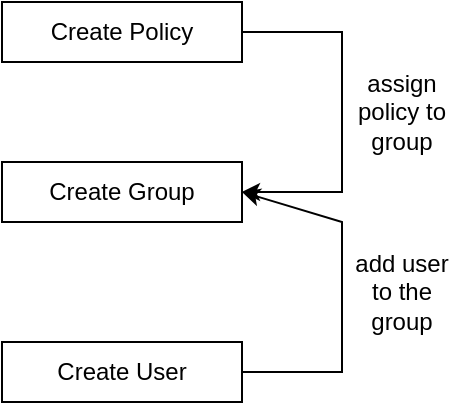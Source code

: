 <mxfile version="23.1.1" type="github">
  <diagram name="Page-1" id="t-tpg8Ew0c0VZeAWfQLl">
    <mxGraphModel dx="1050" dy="557" grid="1" gridSize="10" guides="1" tooltips="1" connect="1" arrows="1" fold="1" page="1" pageScale="1" pageWidth="850" pageHeight="1100" math="0" shadow="0">
      <root>
        <mxCell id="0" />
        <mxCell id="1" parent="0" />
        <mxCell id="zbgBNPnRuRSucxWxKwmY-1" value="Create Policy" style="rounded=0;whiteSpace=wrap;html=1;" vertex="1" parent="1">
          <mxGeometry x="50" y="40" width="120" height="30" as="geometry" />
        </mxCell>
        <mxCell id="zbgBNPnRuRSucxWxKwmY-2" value="Create Group" style="rounded=0;whiteSpace=wrap;html=1;" vertex="1" parent="1">
          <mxGeometry x="50" y="120" width="120" height="30" as="geometry" />
        </mxCell>
        <mxCell id="zbgBNPnRuRSucxWxKwmY-3" value="" style="endArrow=classic;html=1;rounded=0;exitX=1;exitY=0.5;exitDx=0;exitDy=0;entryX=1;entryY=0.5;entryDx=0;entryDy=0;" edge="1" parent="1" source="zbgBNPnRuRSucxWxKwmY-1" target="zbgBNPnRuRSucxWxKwmY-2">
          <mxGeometry width="50" height="50" relative="1" as="geometry">
            <mxPoint x="400" y="120" as="sourcePoint" />
            <mxPoint x="450" y="70" as="targetPoint" />
            <Array as="points">
              <mxPoint x="220" y="55" />
              <mxPoint x="220" y="135" />
            </Array>
          </mxGeometry>
        </mxCell>
        <mxCell id="zbgBNPnRuRSucxWxKwmY-4" value="assign policy to group" style="text;html=1;strokeColor=none;fillColor=none;align=center;verticalAlign=middle;whiteSpace=wrap;rounded=0;" vertex="1" parent="1">
          <mxGeometry x="220" y="70" width="60" height="50" as="geometry" />
        </mxCell>
        <mxCell id="zbgBNPnRuRSucxWxKwmY-7" value="Create User" style="rounded=0;whiteSpace=wrap;html=1;" vertex="1" parent="1">
          <mxGeometry x="50" y="210" width="120" height="30" as="geometry" />
        </mxCell>
        <mxCell id="zbgBNPnRuRSucxWxKwmY-8" value="" style="endArrow=classic;html=1;rounded=0;exitX=1;exitY=0.5;exitDx=0;exitDy=0;entryX=1;entryY=0.5;entryDx=0;entryDy=0;" edge="1" parent="1" source="zbgBNPnRuRSucxWxKwmY-7" target="zbgBNPnRuRSucxWxKwmY-2">
          <mxGeometry width="50" height="50" relative="1" as="geometry">
            <mxPoint x="400" y="120" as="sourcePoint" />
            <mxPoint x="450" y="70" as="targetPoint" />
            <Array as="points">
              <mxPoint x="220" y="225" />
              <mxPoint x="220" y="150" />
            </Array>
          </mxGeometry>
        </mxCell>
        <mxCell id="zbgBNPnRuRSucxWxKwmY-9" value="add user to the group" style="text;html=1;strokeColor=none;fillColor=none;align=center;verticalAlign=middle;whiteSpace=wrap;rounded=0;" vertex="1" parent="1">
          <mxGeometry x="220" y="150" width="60" height="70" as="geometry" />
        </mxCell>
      </root>
    </mxGraphModel>
  </diagram>
</mxfile>
